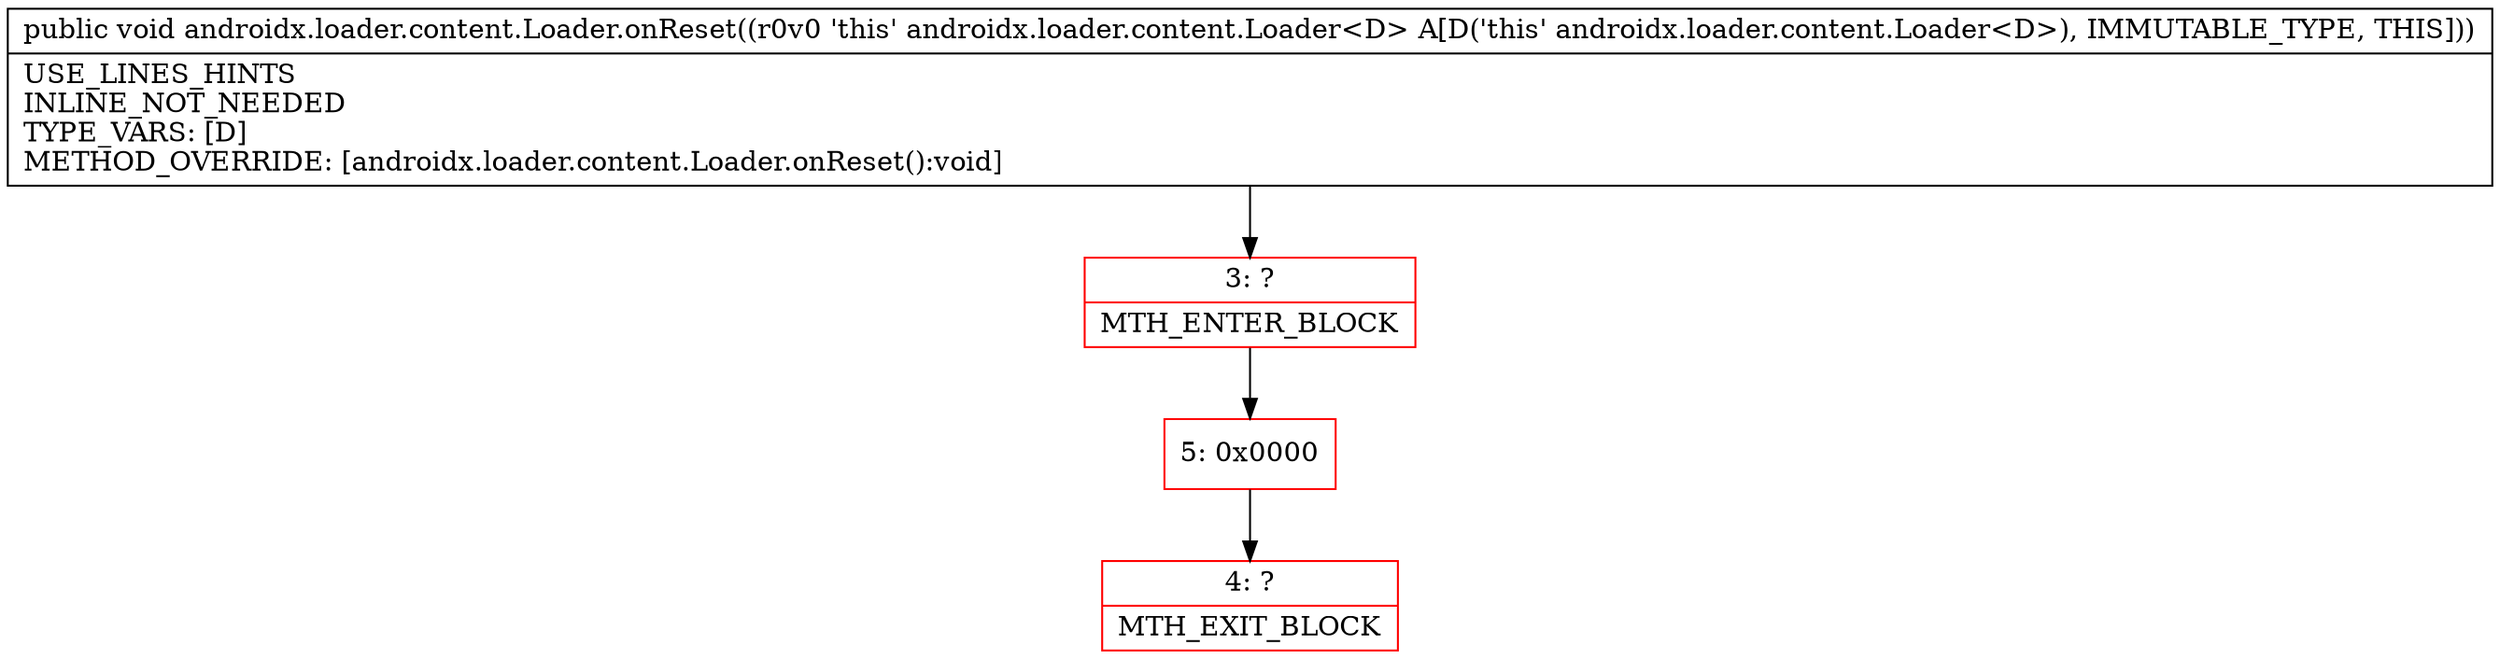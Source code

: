 digraph "CFG forandroidx.loader.content.Loader.onReset()V" {
subgraph cluster_Region_961677863 {
label = "R(0)";
node [shape=record,color=blue];
}
Node_3 [shape=record,color=red,label="{3\:\ ?|MTH_ENTER_BLOCK\l}"];
Node_5 [shape=record,color=red,label="{5\:\ 0x0000}"];
Node_4 [shape=record,color=red,label="{4\:\ ?|MTH_EXIT_BLOCK\l}"];
MethodNode[shape=record,label="{public void androidx.loader.content.Loader.onReset((r0v0 'this' androidx.loader.content.Loader\<D\> A[D('this' androidx.loader.content.Loader\<D\>), IMMUTABLE_TYPE, THIS]))  | USE_LINES_HINTS\lINLINE_NOT_NEEDED\lTYPE_VARS: [D]\lMETHOD_OVERRIDE: [androidx.loader.content.Loader.onReset():void]\l}"];
MethodNode -> Node_3;Node_3 -> Node_5;
Node_5 -> Node_4;
}

